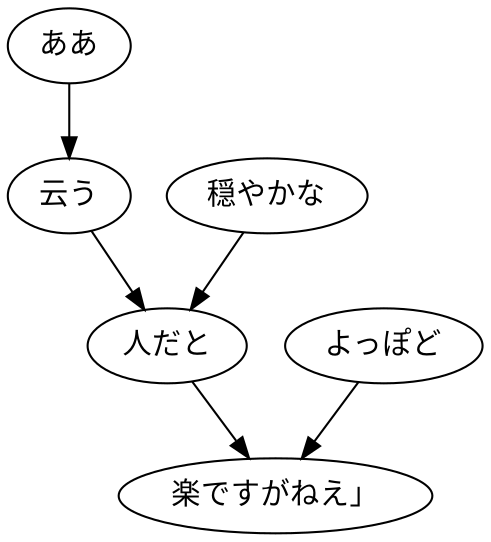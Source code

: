 digraph graph6776 {
	node0 [label="ああ"];
	node1 [label="云う"];
	node2 [label="穏やかな"];
	node3 [label="人だと"];
	node4 [label="よっぽど"];
	node5 [label="楽ですがねえ」"];
	node0 -> node1;
	node1 -> node3;
	node2 -> node3;
	node3 -> node5;
	node4 -> node5;
}
